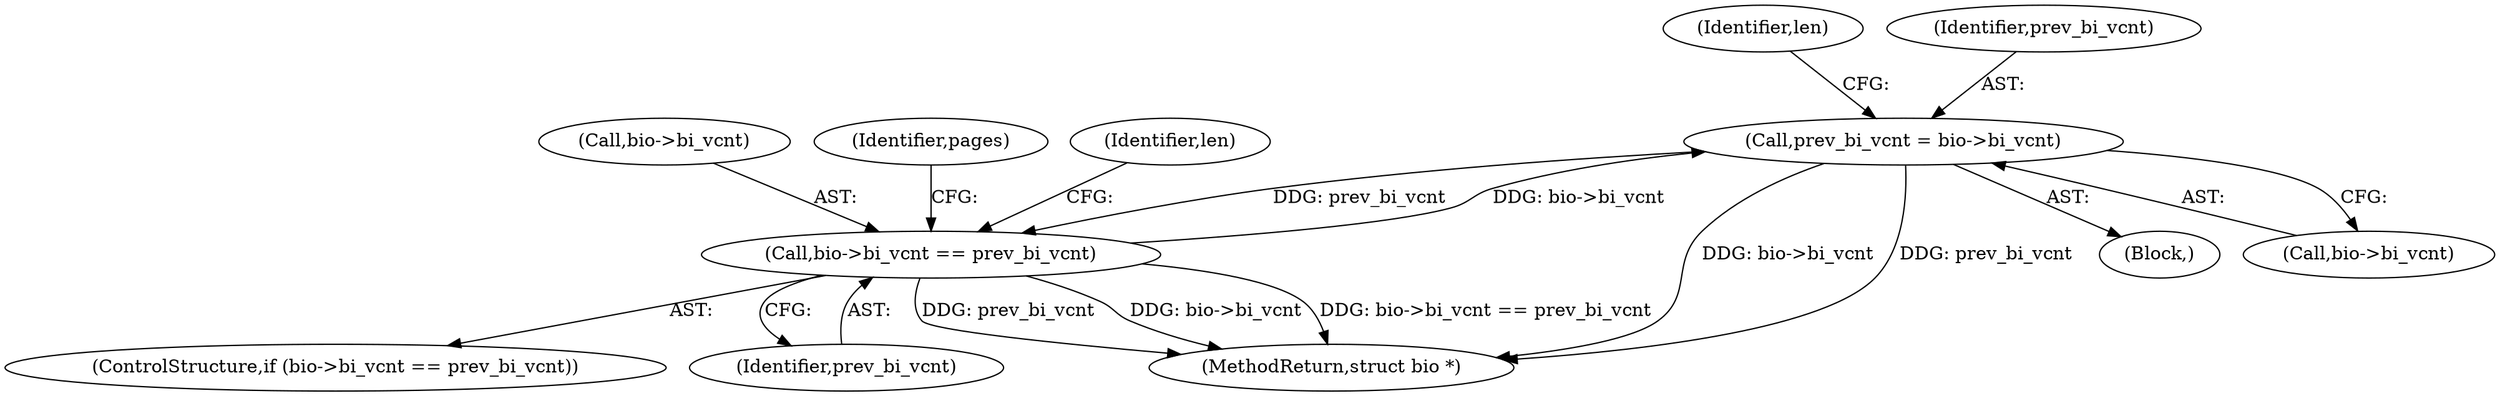digraph "0_linux_95d78c28b5a85bacbc29b8dba7c04babb9b0d467@pointer" {
"1000307" [label="(Call,prev_bi_vcnt = bio->bi_vcnt)"];
"1000337" [label="(Call,bio->bi_vcnt == prev_bi_vcnt)"];
"1000307" [label="(Call,prev_bi_vcnt = bio->bi_vcnt)"];
"1000309" [label="(Call,bio->bi_vcnt)"];
"1000402" [label="(MethodReturn,struct bio *)"];
"1000299" [label="(Block,)"];
"1000314" [label="(Identifier,len)"];
"1000338" [label="(Call,bio->bi_vcnt)"];
"1000336" [label="(ControlStructure,if (bio->bi_vcnt == prev_bi_vcnt))"];
"1000308" [label="(Identifier,prev_bi_vcnt)"];
"1000337" [label="(Call,bio->bi_vcnt == prev_bi_vcnt)"];
"1000307" [label="(Call,prev_bi_vcnt = bio->bi_vcnt)"];
"1000344" [label="(Identifier,pages)"];
"1000347" [label="(Identifier,len)"];
"1000341" [label="(Identifier,prev_bi_vcnt)"];
"1000307" -> "1000299"  [label="AST: "];
"1000307" -> "1000309"  [label="CFG: "];
"1000308" -> "1000307"  [label="AST: "];
"1000309" -> "1000307"  [label="AST: "];
"1000314" -> "1000307"  [label="CFG: "];
"1000307" -> "1000402"  [label="DDG: bio->bi_vcnt"];
"1000307" -> "1000402"  [label="DDG: prev_bi_vcnt"];
"1000337" -> "1000307"  [label="DDG: bio->bi_vcnt"];
"1000307" -> "1000337"  [label="DDG: prev_bi_vcnt"];
"1000337" -> "1000336"  [label="AST: "];
"1000337" -> "1000341"  [label="CFG: "];
"1000338" -> "1000337"  [label="AST: "];
"1000341" -> "1000337"  [label="AST: "];
"1000344" -> "1000337"  [label="CFG: "];
"1000347" -> "1000337"  [label="CFG: "];
"1000337" -> "1000402"  [label="DDG: bio->bi_vcnt"];
"1000337" -> "1000402"  [label="DDG: bio->bi_vcnt == prev_bi_vcnt"];
"1000337" -> "1000402"  [label="DDG: prev_bi_vcnt"];
}
